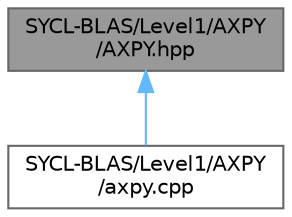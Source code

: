 digraph "SYCL-BLAS/Level1/AXPY/AXPY.hpp"
{
 // LATEX_PDF_SIZE
  bgcolor="transparent";
  edge [fontname=Helvetica,fontsize=10,labelfontname=Helvetica,labelfontsize=10];
  node [fontname=Helvetica,fontsize=10,shape=box,height=0.2,width=0.4];
  Node1 [id="Node000001",label="SYCL-BLAS/Level1/AXPY\l/AXPY.hpp",height=0.2,width=0.4,color="gray40", fillcolor="grey60", style="filled", fontcolor="black",tooltip=" "];
  Node1 -> Node2 [id="edge1_Node000001_Node000002",dir="back",color="steelblue1",style="solid",tooltip=" "];
  Node2 [id="Node000002",label="SYCL-BLAS/Level1/AXPY\l/axpy.cpp",height=0.2,width=0.4,color="grey40", fillcolor="white", style="filled",URL="$Level1_2AXPY_2axpy_8cpp.html",tooltip=" "];
}
